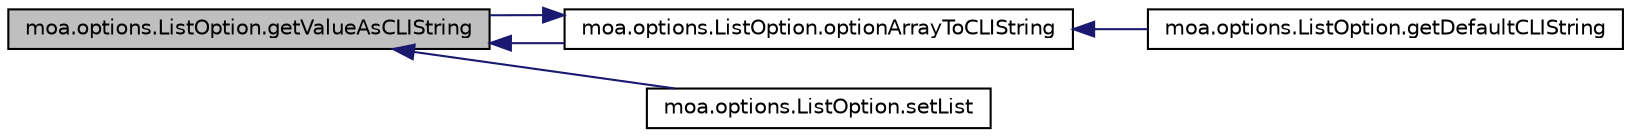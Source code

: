 digraph G
{
  edge [fontname="Helvetica",fontsize="10",labelfontname="Helvetica",labelfontsize="10"];
  node [fontname="Helvetica",fontsize="10",shape=record];
  rankdir=LR;
  Node1 [label="moa.options.ListOption.getValueAsCLIString",height=0.2,width=0.4,color="black", fillcolor="grey75", style="filled" fontcolor="black"];
  Node1 -> Node2 [dir=back,color="midnightblue",fontsize="10",style="solid",fontname="Helvetica"];
  Node2 [label="moa.options.ListOption.optionArrayToCLIString",height=0.2,width=0.4,color="black", fillcolor="white", style="filled",URL="$classmoa_1_1options_1_1ListOption.html#a8184ef4216dff636594e09186395ab1a"];
  Node2 -> Node3 [dir=back,color="midnightblue",fontsize="10",style="solid",fontname="Helvetica"];
  Node3 [label="moa.options.ListOption.getDefaultCLIString",height=0.2,width=0.4,color="black", fillcolor="white", style="filled",URL="$classmoa_1_1options_1_1ListOption.html#a0c6c240560b69d0f513fdc13f0f759cb",tooltip="Gets the Command Line Interface text."];
  Node2 -> Node1 [dir=back,color="midnightblue",fontsize="10",style="solid",fontname="Helvetica"];
  Node1 -> Node4 [dir=back,color="midnightblue",fontsize="10",style="solid",fontname="Helvetica"];
  Node4 [label="moa.options.ListOption.setList",height=0.2,width=0.4,color="black", fillcolor="white", style="filled",URL="$classmoa_1_1options_1_1ListOption.html#a93c3a3d9d97566ed2efbd144c9ab7ceb"];
}
